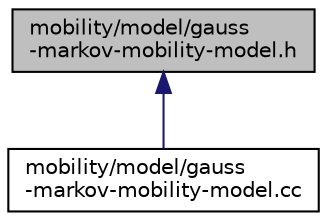 digraph "mobility/model/gauss-markov-mobility-model.h"
{
  edge [fontname="Helvetica",fontsize="10",labelfontname="Helvetica",labelfontsize="10"];
  node [fontname="Helvetica",fontsize="10",shape=record];
  Node1 [label="mobility/model/gauss\l-markov-mobility-model.h",height=0.2,width=0.4,color="black", fillcolor="grey75", style="filled", fontcolor="black"];
  Node1 -> Node2 [dir="back",color="midnightblue",fontsize="10",style="solid"];
  Node2 [label="mobility/model/gauss\l-markov-mobility-model.cc",height=0.2,width=0.4,color="black", fillcolor="white", style="filled",URL="$d2/dfb/gauss-markov-mobility-model_8cc.html"];
}

